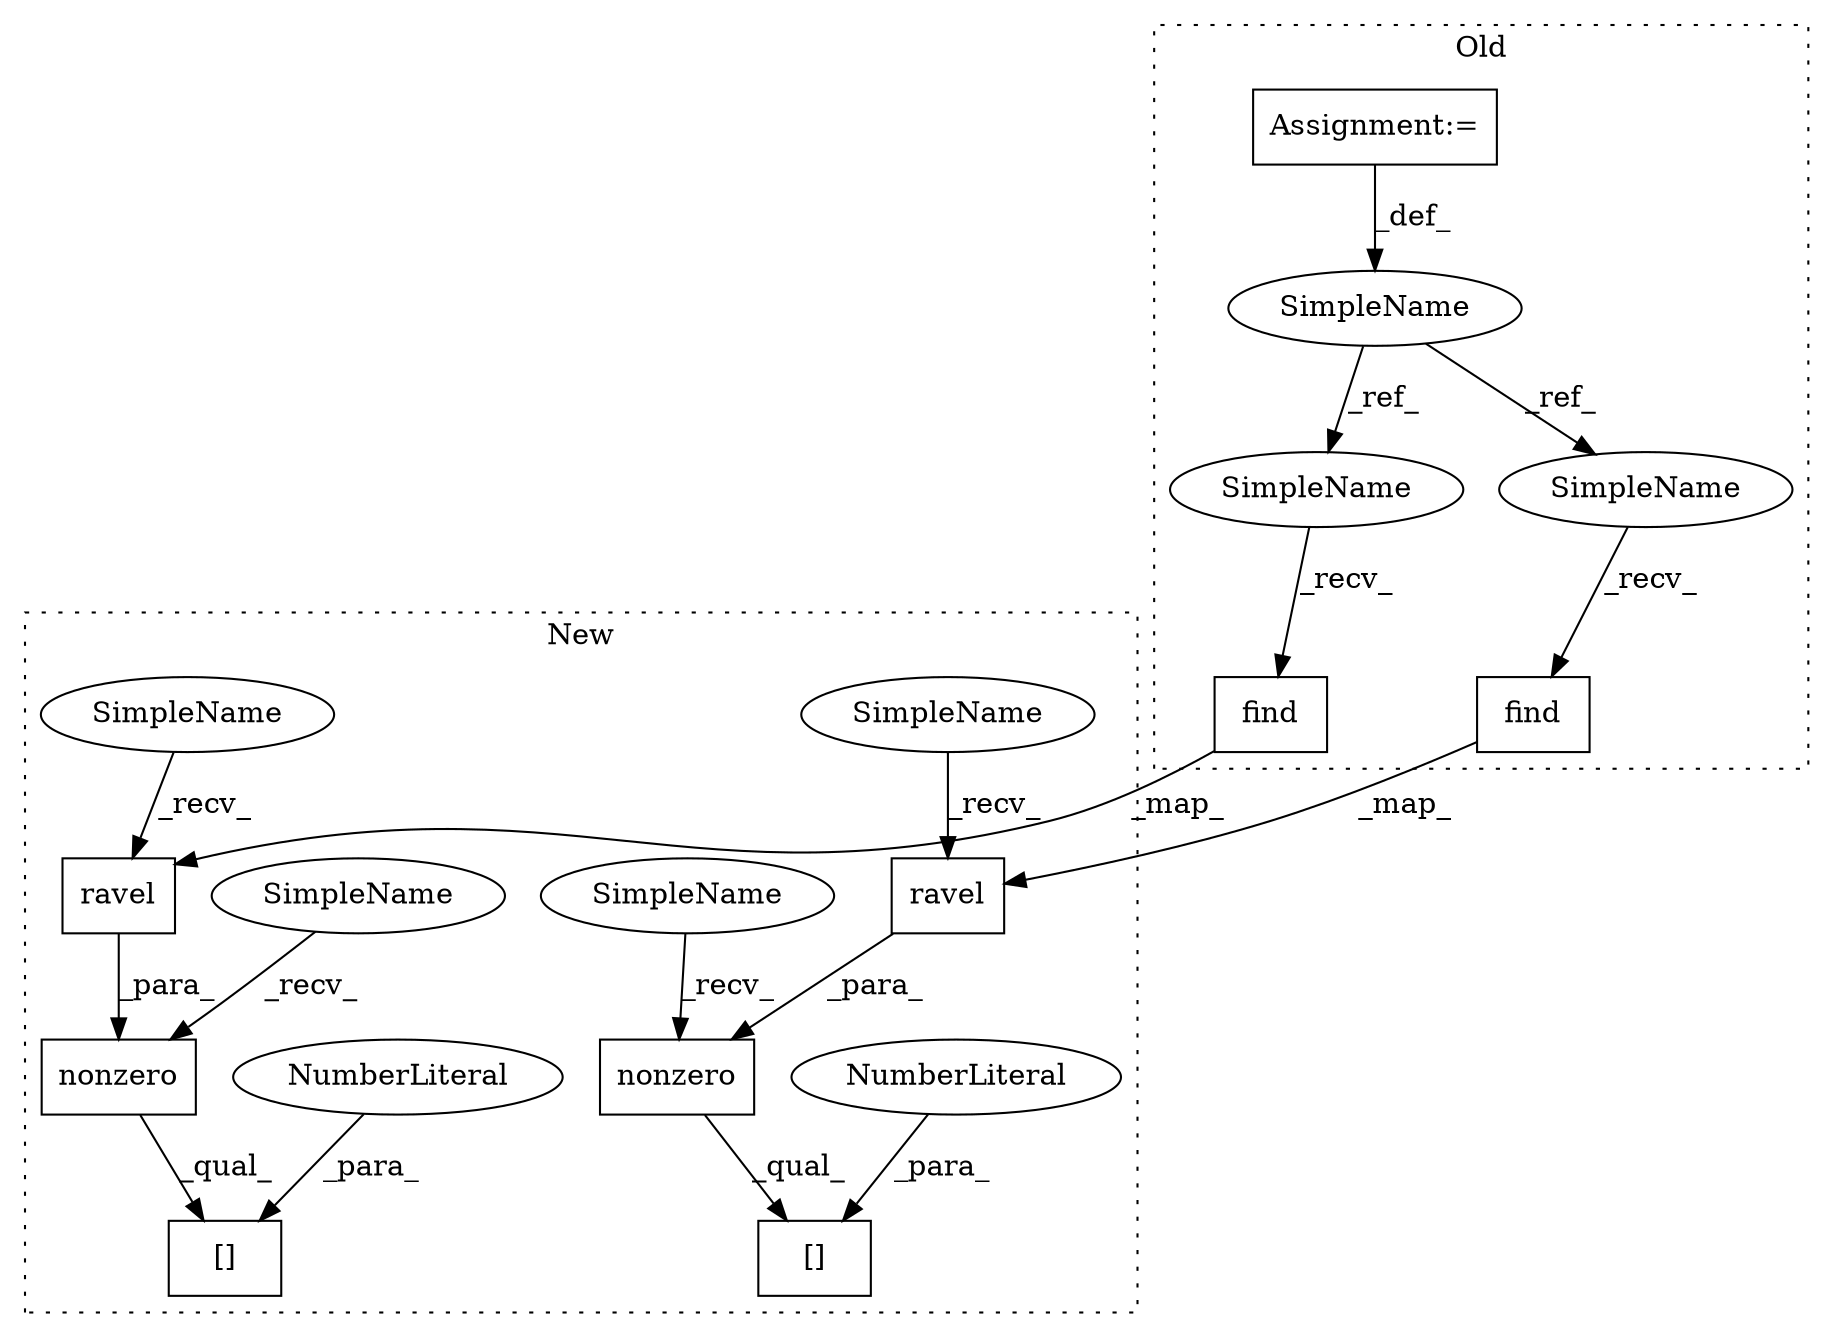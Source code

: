 digraph G {
subgraph cluster0 {
1 [label="find" a="32" s="10018,10034" l="5,1" shape="box"];
4 [label="Assignment:=" a="7" s="7311" l="4" shape="box"];
7 [label="SimpleName" a="42" s="7311" l="4" shape="ellipse"];
8 [label="find" a="32" s="8083,8104" l="5,1" shape="box"];
17 [label="SimpleName" a="42" s="8078" l="4" shape="ellipse"];
18 [label="SimpleName" a="42" s="10013" l="4" shape="ellipse"];
label = "Old";
style="dotted";
}
subgraph cluster1 {
2 [label="ravel" a="32" s="10099,10116" l="6,1" shape="box"];
3 [label="nonzero" a="32" s="10085,10117" l="8,1" shape="box"];
5 [label="[]" a="2" s="10079,10120" l="40,1" shape="box"];
6 [label="NumberLiteral" a="34" s="10119" l="1" shape="ellipse"];
9 [label="ravel" a="32" s="8104,8126" l="6,1" shape="box"];
10 [label="[]" a="2" s="8084,8130" l="45,1" shape="box"];
11 [label="NumberLiteral" a="34" s="8129" l="1" shape="ellipse"];
12 [label="nonzero" a="32" s="8090,8127" l="8,1" shape="box"];
13 [label="SimpleName" a="42" s="8098" l="5" shape="ellipse"];
14 [label="SimpleName" a="42" s="10093" l="5" shape="ellipse"];
15 [label="SimpleName" a="42" s="8084" l="5" shape="ellipse"];
16 [label="SimpleName" a="42" s="10079" l="5" shape="ellipse"];
label = "New";
style="dotted";
}
1 -> 2 [label="_map_"];
2 -> 3 [label="_para_"];
3 -> 5 [label="_qual_"];
4 -> 7 [label="_def_"];
6 -> 5 [label="_para_"];
7 -> 17 [label="_ref_"];
7 -> 18 [label="_ref_"];
8 -> 9 [label="_map_"];
9 -> 12 [label="_para_"];
11 -> 10 [label="_para_"];
12 -> 10 [label="_qual_"];
13 -> 9 [label="_recv_"];
14 -> 2 [label="_recv_"];
15 -> 12 [label="_recv_"];
16 -> 3 [label="_recv_"];
17 -> 8 [label="_recv_"];
18 -> 1 [label="_recv_"];
}